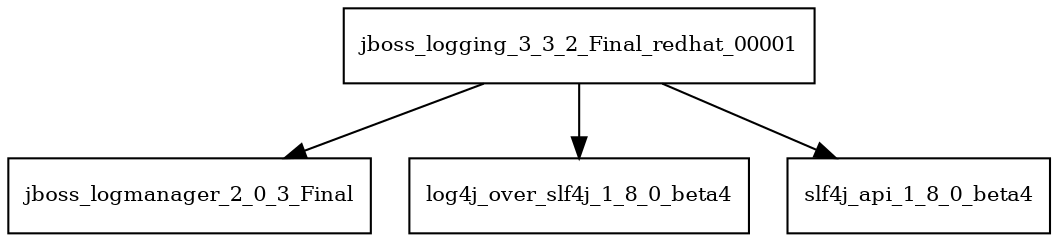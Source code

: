 digraph jboss_logging_3_3_2_Final_redhat_00001_dependencies {
  node [shape = box, fontsize=10.0];
  jboss_logging_3_3_2_Final_redhat_00001 -> jboss_logmanager_2_0_3_Final;
  jboss_logging_3_3_2_Final_redhat_00001 -> log4j_over_slf4j_1_8_0_beta4;
  jboss_logging_3_3_2_Final_redhat_00001 -> slf4j_api_1_8_0_beta4;
}
